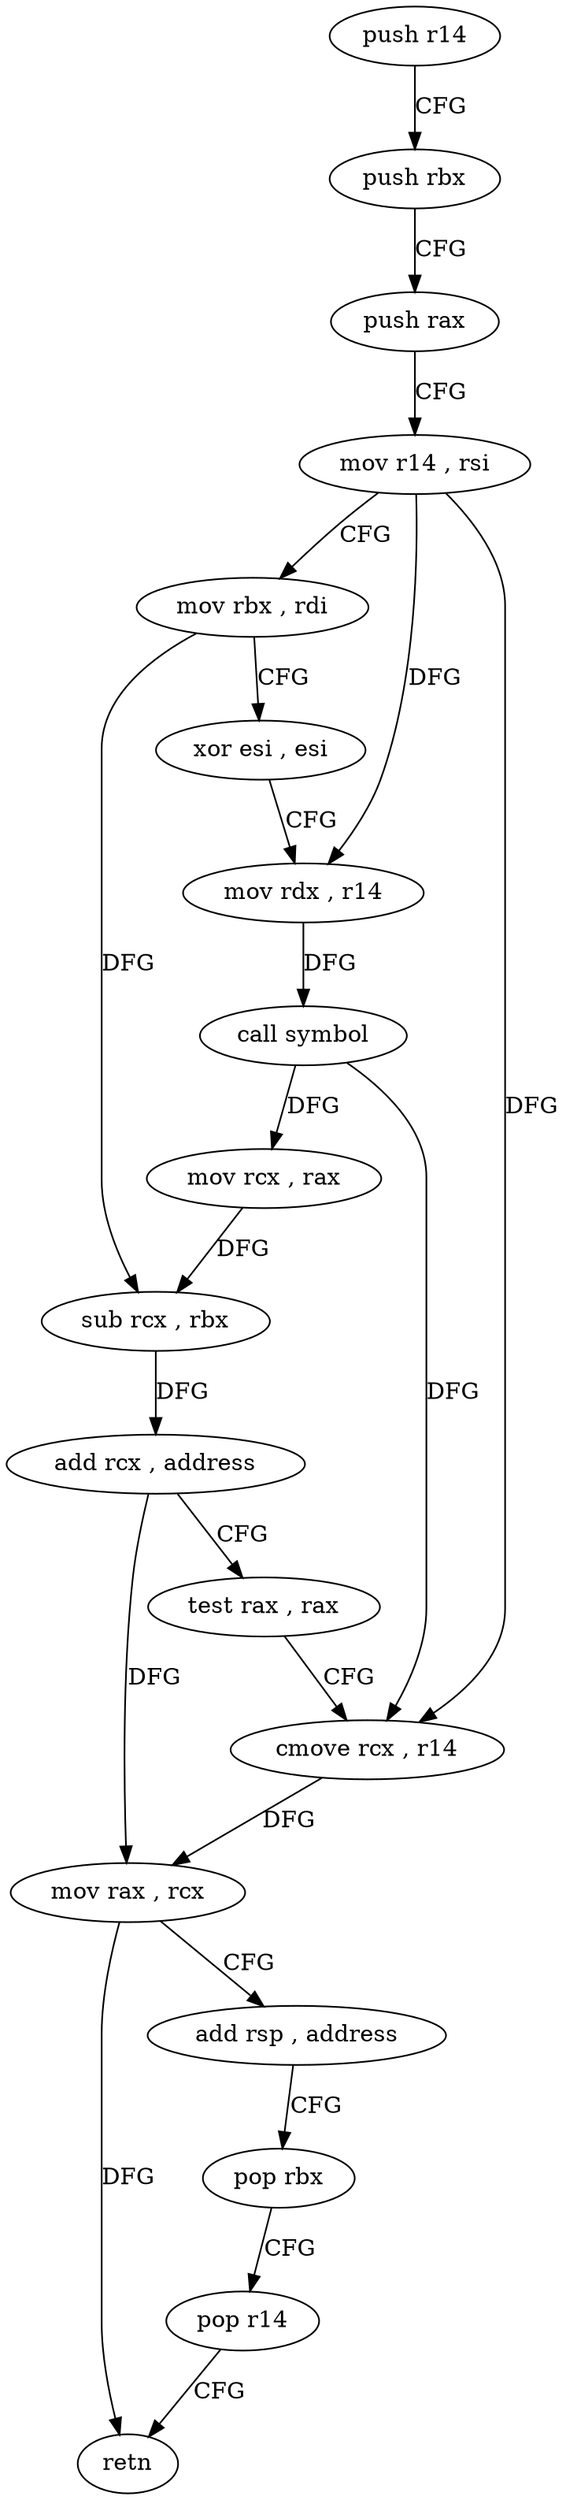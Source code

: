 digraph "func" {
"4238112" [label = "push r14" ]
"4238114" [label = "push rbx" ]
"4238115" [label = "push rax" ]
"4238116" [label = "mov r14 , rsi" ]
"4238119" [label = "mov rbx , rdi" ]
"4238122" [label = "xor esi , esi" ]
"4238124" [label = "mov rdx , r14" ]
"4238127" [label = "call symbol" ]
"4238132" [label = "mov rcx , rax" ]
"4238135" [label = "sub rcx , rbx" ]
"4238138" [label = "add rcx , address" ]
"4238142" [label = "test rax , rax" ]
"4238145" [label = "cmove rcx , r14" ]
"4238149" [label = "mov rax , rcx" ]
"4238152" [label = "add rsp , address" ]
"4238156" [label = "pop rbx" ]
"4238157" [label = "pop r14" ]
"4238159" [label = "retn" ]
"4238112" -> "4238114" [ label = "CFG" ]
"4238114" -> "4238115" [ label = "CFG" ]
"4238115" -> "4238116" [ label = "CFG" ]
"4238116" -> "4238119" [ label = "CFG" ]
"4238116" -> "4238124" [ label = "DFG" ]
"4238116" -> "4238145" [ label = "DFG" ]
"4238119" -> "4238122" [ label = "CFG" ]
"4238119" -> "4238135" [ label = "DFG" ]
"4238122" -> "4238124" [ label = "CFG" ]
"4238124" -> "4238127" [ label = "DFG" ]
"4238127" -> "4238132" [ label = "DFG" ]
"4238127" -> "4238145" [ label = "DFG" ]
"4238132" -> "4238135" [ label = "DFG" ]
"4238135" -> "4238138" [ label = "DFG" ]
"4238138" -> "4238142" [ label = "CFG" ]
"4238138" -> "4238149" [ label = "DFG" ]
"4238142" -> "4238145" [ label = "CFG" ]
"4238145" -> "4238149" [ label = "DFG" ]
"4238149" -> "4238152" [ label = "CFG" ]
"4238149" -> "4238159" [ label = "DFG" ]
"4238152" -> "4238156" [ label = "CFG" ]
"4238156" -> "4238157" [ label = "CFG" ]
"4238157" -> "4238159" [ label = "CFG" ]
}
